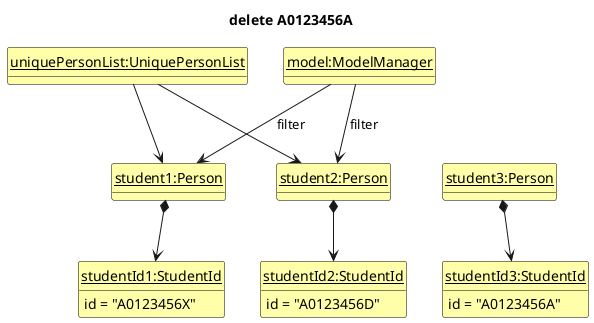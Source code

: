 @startuml
'https://plantuml.com/class-diagram

hide circle
hide methods
skinparam ClassFontColor #000000
skinparam ClassBorderColor #000000
skinparam ClassBackgroundColor #FFFFAA

title delete A0123456A

class uniquePersonList as "<u>uniquePersonList:UniquePersonList</u>"
class model as "<u>model:ModelManager</u>"
class student1 as "<u>student1:Person</u>"
class student2 as "<u>student2:Person</u>"
class student3 as "<u>student3:Person</u>"
class studentId1  as "<u>studentId1:StudentId</u>" {
    id = "A0123456X"
}
class studentId2 as "<u>studentId2:StudentId</u>"{
    id = "A0123456D"
}
class studentId3 as "<u>studentId3:StudentId</u>"{
    id = "A0123456A"
}


student1 -[hidden]right-> student2
student2 -[hidden]right-> student3

uniquePersonList -down-> student1
uniquePersonList -down-> student2
student1 *-down-> studentId1
student2 *-down-> studentId2
student3 *-down-> studentId3

model -down-> student1 : filter
model -down-> student2 : filter

@enduml
